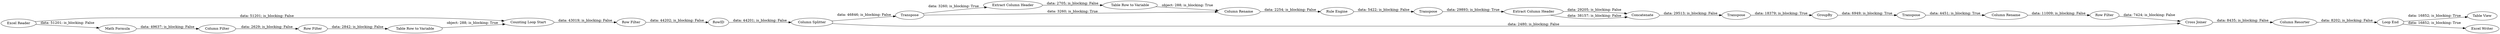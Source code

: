 digraph {
	"-620256523215508705_80" [label=GroupBy]
	"-620256523215508705_78" [label="Rule Engine"]
	"-620256523215508705_14" [label="Row Filter"]
	"-4406139470013785865_29" [label="Loop End"]
	"-620256523215508705_57" [label="Table Row to Variable"]
	"6554796975286017861_56" [label="Row Filter"]
	"-4406139470013785865_76" [label="Table View"]
	"-620256523215508705_81" [label=Transpose]
	"-620256523215508705_15" [label=Transpose]
	"-620256523215508705_60" [label=RowID]
	"-4406139470013785865_58" [label="Counting Loop Start"]
	"-4406139470013785865_2" [label="Excel Reader"]
	"-620256523215508705_85" [label="Row Filter"]
	"-620256523215508705_87" [label="Column Resorter"]
	"-4406139470013785865_59" [label="Excel Writer"]
	"-620256523215508705_82" [label=Transpose]
	"-620256523215508705_84" [label="Column Rename"]
	"-620256523215508705_86" [label="Cross Joiner"]
	"-620256523215508705_79" [label=Concatenate]
	"6554796975286017861_55" [label="Column Filter"]
	"6554796975286017861_54" [label="Math Formula"]
	"-620256523215508705_35" [label="Extract Column Header"]
	"-620256523215508705_26" [label=Transpose]
	"-620256523215508705_51" [label="Extract Column Header"]
	"6554796975286017861_57" [label="Table Row to Variable"]
	"-620256523215508705_50" [label="Column Splitter"]
	"-620256523215508705_58" [label="Column Rename"]
	"-620256523215508705_86" -> "-620256523215508705_87" [label="data: 8435; is_blocking: False"]
	"-4406139470013785865_29" -> "-4406139470013785865_59" [label="data: 16852; is_blocking: True"]
	"-620256523215508705_26" -> "-620256523215508705_35" [label="data: 29893; is_blocking: True"]
	"-620256523215508705_81" -> "-620256523215508705_80" [label="data: 18379; is_blocking: True"]
	"-620256523215508705_82" -> "-620256523215508705_84" [label="data: 4451; is_blocking: True"]
	"-620256523215508705_58" -> "-620256523215508705_78" [label="data: 2254; is_blocking: False"]
	"6554796975286017861_56" -> "6554796975286017861_57" [label="data: 2842; is_blocking: False"]
	"-620256523215508705_50" -> "-620256523215508705_86" [label="data: 2480; is_blocking: False"]
	"-620256523215508705_35" -> "-620256523215508705_79" [label="data: 29205; is_blocking: False"]
	"-4406139470013785865_2" -> "6554796975286017861_54" [label="data: 51201; is_blocking: False"]
	"-620256523215508705_79" -> "-620256523215508705_81" [label="data: 29513; is_blocking: False"]
	"-620256523215508705_85" -> "-620256523215508705_86" [label="data: 7424; is_blocking: False"]
	"-620256523215508705_35" -> "-620256523215508705_79" [label="data: 38157; is_blocking: False"]
	"-4406139470013785865_2" -> "-4406139470013785865_58" [label="data: 51201; is_blocking: False"]
	"-620256523215508705_60" -> "-620256523215508705_50" [label="data: 44201; is_blocking: False"]
	"6554796975286017861_55" -> "6554796975286017861_56" [label="data: 2629; is_blocking: False"]
	"-620256523215508705_57" -> "-620256523215508705_58" [label="object: 288; is_blocking: True"]
	"-620256523215508705_87" -> "-4406139470013785865_29" [label="data: 8202; is_blocking: False"]
	"-620256523215508705_84" -> "-620256523215508705_85" [label="data: 11009; is_blocking: False"]
	"-620256523215508705_78" -> "-620256523215508705_26" [label="data: 5422; is_blocking: False"]
	"-620256523215508705_80" -> "-620256523215508705_82" [label="data: 6949; is_blocking: True"]
	"-620256523215508705_15" -> "-620256523215508705_51" [label="data: 3260; is_blocking: True"]
	"-4406139470013785865_58" -> "-620256523215508705_14" [label="data: 43019; is_blocking: False"]
	"-620256523215508705_14" -> "-620256523215508705_60" [label="data: 44202; is_blocking: False"]
	"-4406139470013785865_29" -> "-4406139470013785865_76" [label="data: 16852; is_blocking: True"]
	"-620256523215508705_50" -> "-620256523215508705_15" [label="data: 46846; is_blocking: False"]
	"-620256523215508705_15" -> "-620256523215508705_58" [label="data: 3260; is_blocking: True"]
	"-620256523215508705_51" -> "-620256523215508705_57" [label="data: 2705; is_blocking: False"]
	"6554796975286017861_54" -> "6554796975286017861_55" [label="data: 49637; is_blocking: False"]
	"6554796975286017861_57" -> "-4406139470013785865_58" [label="object: 288; is_blocking: True"]
	rankdir=LR
}
